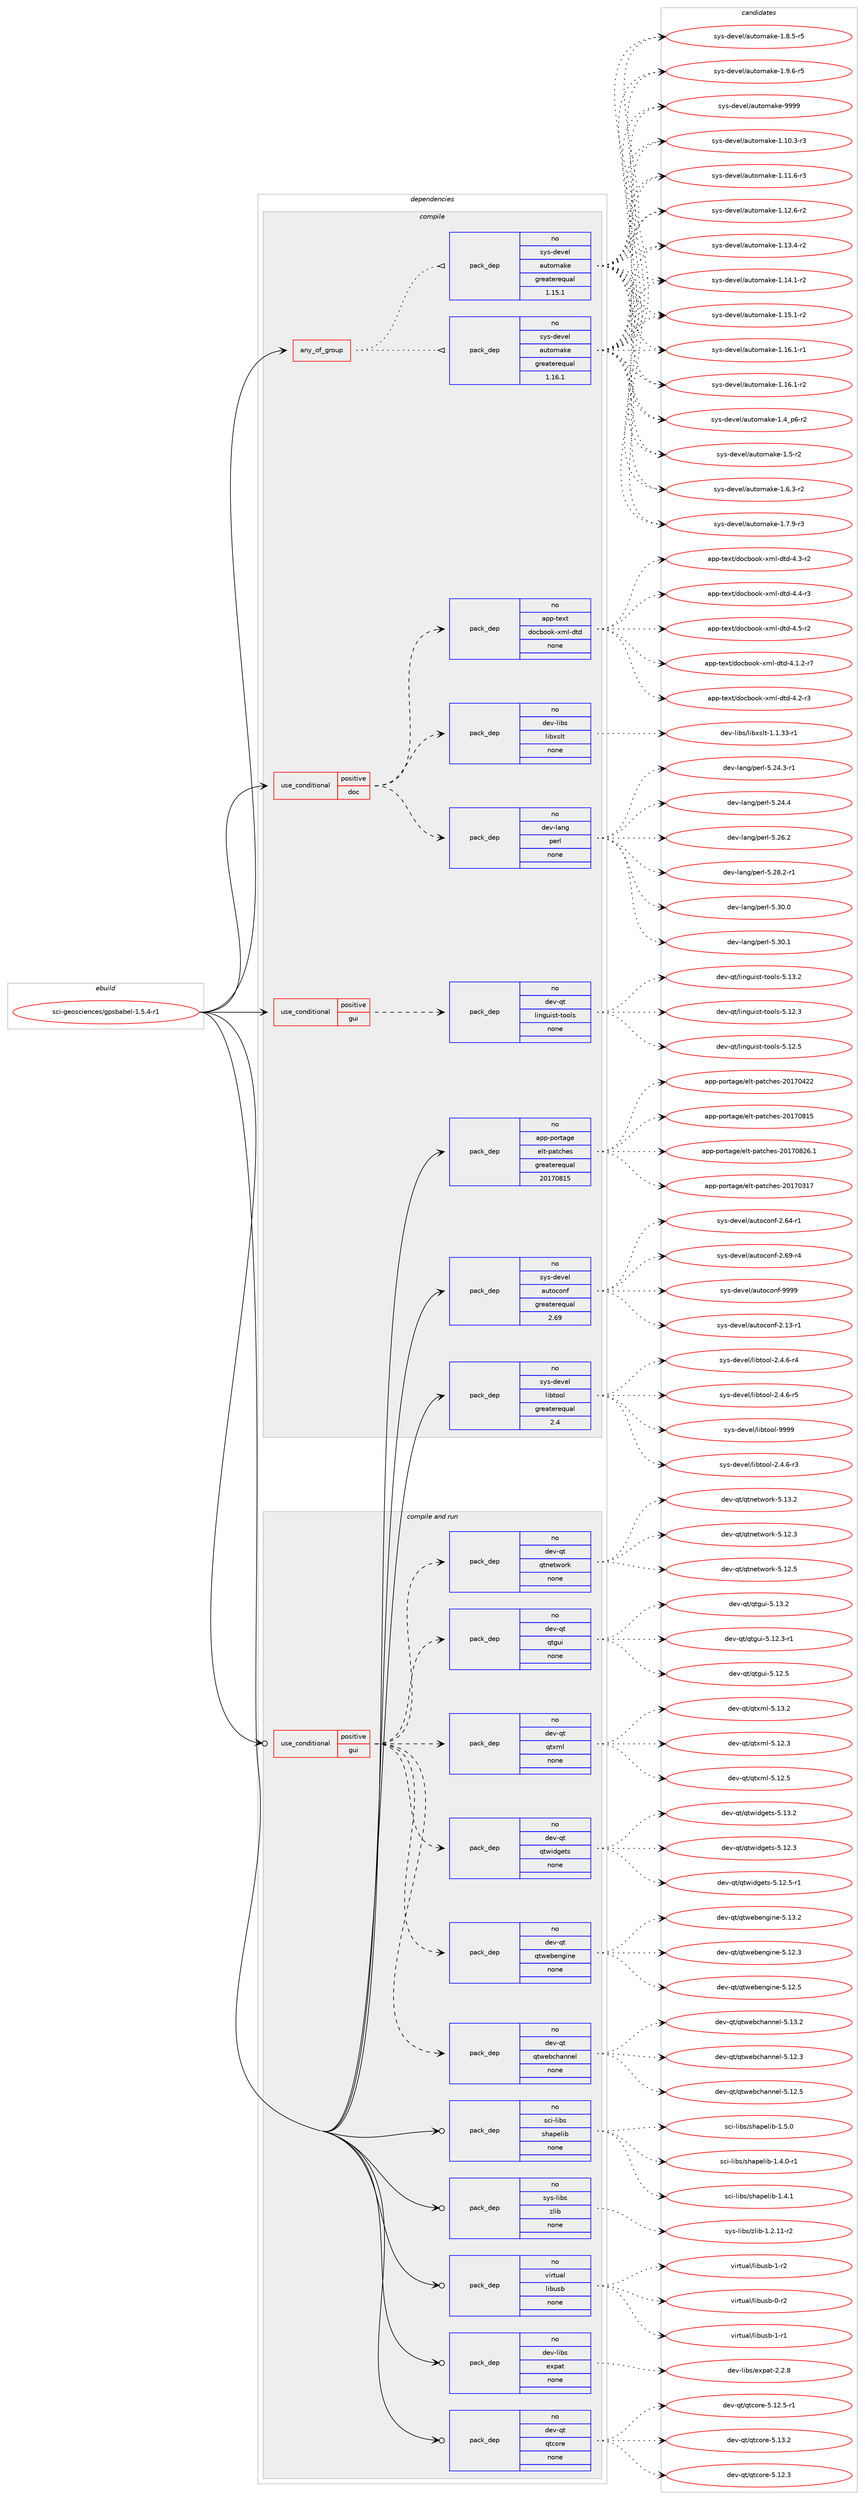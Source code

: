 digraph prolog {

# *************
# Graph options
# *************

newrank=true;
concentrate=true;
compound=true;
graph [rankdir=LR,fontname=Helvetica,fontsize=10,ranksep=1.5];#, ranksep=2.5, nodesep=0.2];
edge  [arrowhead=vee];
node  [fontname=Helvetica,fontsize=10];

# **********
# The ebuild
# **********

subgraph cluster_leftcol {
color=gray;
rank=same;
label=<<i>ebuild</i>>;
id [label="sci-geosciences/gpsbabel-1.5.4-r1", color=red, width=4, href="../sci-geosciences/gpsbabel-1.5.4-r1.svg"];
}

# ****************
# The dependencies
# ****************

subgraph cluster_midcol {
color=gray;
label=<<i>dependencies</i>>;
subgraph cluster_compile {
fillcolor="#eeeeee";
style=filled;
label=<<i>compile</i>>;
subgraph any14573 {
dependency853880 [label=<<TABLE BORDER="0" CELLBORDER="1" CELLSPACING="0" CELLPADDING="4"><TR><TD CELLPADDING="10">any_of_group</TD></TR></TABLE>>, shape=none, color=red];subgraph pack631504 {
dependency853881 [label=<<TABLE BORDER="0" CELLBORDER="1" CELLSPACING="0" CELLPADDING="4" WIDTH="220"><TR><TD ROWSPAN="6" CELLPADDING="30">pack_dep</TD></TR><TR><TD WIDTH="110">no</TD></TR><TR><TD>sys-devel</TD></TR><TR><TD>automake</TD></TR><TR><TD>greaterequal</TD></TR><TR><TD>1.16.1</TD></TR></TABLE>>, shape=none, color=blue];
}
dependency853880:e -> dependency853881:w [weight=20,style="dotted",arrowhead="oinv"];
subgraph pack631505 {
dependency853882 [label=<<TABLE BORDER="0" CELLBORDER="1" CELLSPACING="0" CELLPADDING="4" WIDTH="220"><TR><TD ROWSPAN="6" CELLPADDING="30">pack_dep</TD></TR><TR><TD WIDTH="110">no</TD></TR><TR><TD>sys-devel</TD></TR><TR><TD>automake</TD></TR><TR><TD>greaterequal</TD></TR><TR><TD>1.15.1</TD></TR></TABLE>>, shape=none, color=blue];
}
dependency853880:e -> dependency853882:w [weight=20,style="dotted",arrowhead="oinv"];
}
id:e -> dependency853880:w [weight=20,style="solid",arrowhead="vee"];
subgraph cond207294 {
dependency853883 [label=<<TABLE BORDER="0" CELLBORDER="1" CELLSPACING="0" CELLPADDING="4"><TR><TD ROWSPAN="3" CELLPADDING="10">use_conditional</TD></TR><TR><TD>positive</TD></TR><TR><TD>doc</TD></TR></TABLE>>, shape=none, color=red];
subgraph pack631506 {
dependency853884 [label=<<TABLE BORDER="0" CELLBORDER="1" CELLSPACING="0" CELLPADDING="4" WIDTH="220"><TR><TD ROWSPAN="6" CELLPADDING="30">pack_dep</TD></TR><TR><TD WIDTH="110">no</TD></TR><TR><TD>app-text</TD></TR><TR><TD>docbook-xml-dtd</TD></TR><TR><TD>none</TD></TR><TR><TD></TD></TR></TABLE>>, shape=none, color=blue];
}
dependency853883:e -> dependency853884:w [weight=20,style="dashed",arrowhead="vee"];
subgraph pack631507 {
dependency853885 [label=<<TABLE BORDER="0" CELLBORDER="1" CELLSPACING="0" CELLPADDING="4" WIDTH="220"><TR><TD ROWSPAN="6" CELLPADDING="30">pack_dep</TD></TR><TR><TD WIDTH="110">no</TD></TR><TR><TD>dev-lang</TD></TR><TR><TD>perl</TD></TR><TR><TD>none</TD></TR><TR><TD></TD></TR></TABLE>>, shape=none, color=blue];
}
dependency853883:e -> dependency853885:w [weight=20,style="dashed",arrowhead="vee"];
subgraph pack631508 {
dependency853886 [label=<<TABLE BORDER="0" CELLBORDER="1" CELLSPACING="0" CELLPADDING="4" WIDTH="220"><TR><TD ROWSPAN="6" CELLPADDING="30">pack_dep</TD></TR><TR><TD WIDTH="110">no</TD></TR><TR><TD>dev-libs</TD></TR><TR><TD>libxslt</TD></TR><TR><TD>none</TD></TR><TR><TD></TD></TR></TABLE>>, shape=none, color=blue];
}
dependency853883:e -> dependency853886:w [weight=20,style="dashed",arrowhead="vee"];
}
id:e -> dependency853883:w [weight=20,style="solid",arrowhead="vee"];
subgraph cond207295 {
dependency853887 [label=<<TABLE BORDER="0" CELLBORDER="1" CELLSPACING="0" CELLPADDING="4"><TR><TD ROWSPAN="3" CELLPADDING="10">use_conditional</TD></TR><TR><TD>positive</TD></TR><TR><TD>gui</TD></TR></TABLE>>, shape=none, color=red];
subgraph pack631509 {
dependency853888 [label=<<TABLE BORDER="0" CELLBORDER="1" CELLSPACING="0" CELLPADDING="4" WIDTH="220"><TR><TD ROWSPAN="6" CELLPADDING="30">pack_dep</TD></TR><TR><TD WIDTH="110">no</TD></TR><TR><TD>dev-qt</TD></TR><TR><TD>linguist-tools</TD></TR><TR><TD>none</TD></TR><TR><TD></TD></TR></TABLE>>, shape=none, color=blue];
}
dependency853887:e -> dependency853888:w [weight=20,style="dashed",arrowhead="vee"];
}
id:e -> dependency853887:w [weight=20,style="solid",arrowhead="vee"];
subgraph pack631510 {
dependency853889 [label=<<TABLE BORDER="0" CELLBORDER="1" CELLSPACING="0" CELLPADDING="4" WIDTH="220"><TR><TD ROWSPAN="6" CELLPADDING="30">pack_dep</TD></TR><TR><TD WIDTH="110">no</TD></TR><TR><TD>app-portage</TD></TR><TR><TD>elt-patches</TD></TR><TR><TD>greaterequal</TD></TR><TR><TD>20170815</TD></TR></TABLE>>, shape=none, color=blue];
}
id:e -> dependency853889:w [weight=20,style="solid",arrowhead="vee"];
subgraph pack631511 {
dependency853890 [label=<<TABLE BORDER="0" CELLBORDER="1" CELLSPACING="0" CELLPADDING="4" WIDTH="220"><TR><TD ROWSPAN="6" CELLPADDING="30">pack_dep</TD></TR><TR><TD WIDTH="110">no</TD></TR><TR><TD>sys-devel</TD></TR><TR><TD>autoconf</TD></TR><TR><TD>greaterequal</TD></TR><TR><TD>2.69</TD></TR></TABLE>>, shape=none, color=blue];
}
id:e -> dependency853890:w [weight=20,style="solid",arrowhead="vee"];
subgraph pack631512 {
dependency853891 [label=<<TABLE BORDER="0" CELLBORDER="1" CELLSPACING="0" CELLPADDING="4" WIDTH="220"><TR><TD ROWSPAN="6" CELLPADDING="30">pack_dep</TD></TR><TR><TD WIDTH="110">no</TD></TR><TR><TD>sys-devel</TD></TR><TR><TD>libtool</TD></TR><TR><TD>greaterequal</TD></TR><TR><TD>2.4</TD></TR></TABLE>>, shape=none, color=blue];
}
id:e -> dependency853891:w [weight=20,style="solid",arrowhead="vee"];
}
subgraph cluster_compileandrun {
fillcolor="#eeeeee";
style=filled;
label=<<i>compile and run</i>>;
subgraph cond207296 {
dependency853892 [label=<<TABLE BORDER="0" CELLBORDER="1" CELLSPACING="0" CELLPADDING="4"><TR><TD ROWSPAN="3" CELLPADDING="10">use_conditional</TD></TR><TR><TD>positive</TD></TR><TR><TD>gui</TD></TR></TABLE>>, shape=none, color=red];
subgraph pack631513 {
dependency853893 [label=<<TABLE BORDER="0" CELLBORDER="1" CELLSPACING="0" CELLPADDING="4" WIDTH="220"><TR><TD ROWSPAN="6" CELLPADDING="30">pack_dep</TD></TR><TR><TD WIDTH="110">no</TD></TR><TR><TD>dev-qt</TD></TR><TR><TD>qtgui</TD></TR><TR><TD>none</TD></TR><TR><TD></TD></TR></TABLE>>, shape=none, color=blue];
}
dependency853892:e -> dependency853893:w [weight=20,style="dashed",arrowhead="vee"];
subgraph pack631514 {
dependency853894 [label=<<TABLE BORDER="0" CELLBORDER="1" CELLSPACING="0" CELLPADDING="4" WIDTH="220"><TR><TD ROWSPAN="6" CELLPADDING="30">pack_dep</TD></TR><TR><TD WIDTH="110">no</TD></TR><TR><TD>dev-qt</TD></TR><TR><TD>qtnetwork</TD></TR><TR><TD>none</TD></TR><TR><TD></TD></TR></TABLE>>, shape=none, color=blue];
}
dependency853892:e -> dependency853894:w [weight=20,style="dashed",arrowhead="vee"];
subgraph pack631515 {
dependency853895 [label=<<TABLE BORDER="0" CELLBORDER="1" CELLSPACING="0" CELLPADDING="4" WIDTH="220"><TR><TD ROWSPAN="6" CELLPADDING="30">pack_dep</TD></TR><TR><TD WIDTH="110">no</TD></TR><TR><TD>dev-qt</TD></TR><TR><TD>qtwebchannel</TD></TR><TR><TD>none</TD></TR><TR><TD></TD></TR></TABLE>>, shape=none, color=blue];
}
dependency853892:e -> dependency853895:w [weight=20,style="dashed",arrowhead="vee"];
subgraph pack631516 {
dependency853896 [label=<<TABLE BORDER="0" CELLBORDER="1" CELLSPACING="0" CELLPADDING="4" WIDTH="220"><TR><TD ROWSPAN="6" CELLPADDING="30">pack_dep</TD></TR><TR><TD WIDTH="110">no</TD></TR><TR><TD>dev-qt</TD></TR><TR><TD>qtwebengine</TD></TR><TR><TD>none</TD></TR><TR><TD></TD></TR></TABLE>>, shape=none, color=blue];
}
dependency853892:e -> dependency853896:w [weight=20,style="dashed",arrowhead="vee"];
subgraph pack631517 {
dependency853897 [label=<<TABLE BORDER="0" CELLBORDER="1" CELLSPACING="0" CELLPADDING="4" WIDTH="220"><TR><TD ROWSPAN="6" CELLPADDING="30">pack_dep</TD></TR><TR><TD WIDTH="110">no</TD></TR><TR><TD>dev-qt</TD></TR><TR><TD>qtwidgets</TD></TR><TR><TD>none</TD></TR><TR><TD></TD></TR></TABLE>>, shape=none, color=blue];
}
dependency853892:e -> dependency853897:w [weight=20,style="dashed",arrowhead="vee"];
subgraph pack631518 {
dependency853898 [label=<<TABLE BORDER="0" CELLBORDER="1" CELLSPACING="0" CELLPADDING="4" WIDTH="220"><TR><TD ROWSPAN="6" CELLPADDING="30">pack_dep</TD></TR><TR><TD WIDTH="110">no</TD></TR><TR><TD>dev-qt</TD></TR><TR><TD>qtxml</TD></TR><TR><TD>none</TD></TR><TR><TD></TD></TR></TABLE>>, shape=none, color=blue];
}
dependency853892:e -> dependency853898:w [weight=20,style="dashed",arrowhead="vee"];
}
id:e -> dependency853892:w [weight=20,style="solid",arrowhead="odotvee"];
subgraph pack631519 {
dependency853899 [label=<<TABLE BORDER="0" CELLBORDER="1" CELLSPACING="0" CELLPADDING="4" WIDTH="220"><TR><TD ROWSPAN="6" CELLPADDING="30">pack_dep</TD></TR><TR><TD WIDTH="110">no</TD></TR><TR><TD>dev-libs</TD></TR><TR><TD>expat</TD></TR><TR><TD>none</TD></TR><TR><TD></TD></TR></TABLE>>, shape=none, color=blue];
}
id:e -> dependency853899:w [weight=20,style="solid",arrowhead="odotvee"];
subgraph pack631520 {
dependency853900 [label=<<TABLE BORDER="0" CELLBORDER="1" CELLSPACING="0" CELLPADDING="4" WIDTH="220"><TR><TD ROWSPAN="6" CELLPADDING="30">pack_dep</TD></TR><TR><TD WIDTH="110">no</TD></TR><TR><TD>dev-qt</TD></TR><TR><TD>qtcore</TD></TR><TR><TD>none</TD></TR><TR><TD></TD></TR></TABLE>>, shape=none, color=blue];
}
id:e -> dependency853900:w [weight=20,style="solid",arrowhead="odotvee"];
subgraph pack631521 {
dependency853901 [label=<<TABLE BORDER="0" CELLBORDER="1" CELLSPACING="0" CELLPADDING="4" WIDTH="220"><TR><TD ROWSPAN="6" CELLPADDING="30">pack_dep</TD></TR><TR><TD WIDTH="110">no</TD></TR><TR><TD>sci-libs</TD></TR><TR><TD>shapelib</TD></TR><TR><TD>none</TD></TR><TR><TD></TD></TR></TABLE>>, shape=none, color=blue];
}
id:e -> dependency853901:w [weight=20,style="solid",arrowhead="odotvee"];
subgraph pack631522 {
dependency853902 [label=<<TABLE BORDER="0" CELLBORDER="1" CELLSPACING="0" CELLPADDING="4" WIDTH="220"><TR><TD ROWSPAN="6" CELLPADDING="30">pack_dep</TD></TR><TR><TD WIDTH="110">no</TD></TR><TR><TD>sys-libs</TD></TR><TR><TD>zlib</TD></TR><TR><TD>none</TD></TR><TR><TD></TD></TR></TABLE>>, shape=none, color=blue];
}
id:e -> dependency853902:w [weight=20,style="solid",arrowhead="odotvee"];
subgraph pack631523 {
dependency853903 [label=<<TABLE BORDER="0" CELLBORDER="1" CELLSPACING="0" CELLPADDING="4" WIDTH="220"><TR><TD ROWSPAN="6" CELLPADDING="30">pack_dep</TD></TR><TR><TD WIDTH="110">no</TD></TR><TR><TD>virtual</TD></TR><TR><TD>libusb</TD></TR><TR><TD>none</TD></TR><TR><TD></TD></TR></TABLE>>, shape=none, color=blue];
}
id:e -> dependency853903:w [weight=20,style="solid",arrowhead="odotvee"];
}
subgraph cluster_run {
fillcolor="#eeeeee";
style=filled;
label=<<i>run</i>>;
}
}

# **************
# The candidates
# **************

subgraph cluster_choices {
rank=same;
color=gray;
label=<<i>candidates</i>>;

subgraph choice631504 {
color=black;
nodesep=1;
choice11512111545100101118101108479711711611110997107101454946494846514511451 [label="sys-devel/automake-1.10.3-r3", color=red, width=4,href="../sys-devel/automake-1.10.3-r3.svg"];
choice11512111545100101118101108479711711611110997107101454946494946544511451 [label="sys-devel/automake-1.11.6-r3", color=red, width=4,href="../sys-devel/automake-1.11.6-r3.svg"];
choice11512111545100101118101108479711711611110997107101454946495046544511450 [label="sys-devel/automake-1.12.6-r2", color=red, width=4,href="../sys-devel/automake-1.12.6-r2.svg"];
choice11512111545100101118101108479711711611110997107101454946495146524511450 [label="sys-devel/automake-1.13.4-r2", color=red, width=4,href="../sys-devel/automake-1.13.4-r2.svg"];
choice11512111545100101118101108479711711611110997107101454946495246494511450 [label="sys-devel/automake-1.14.1-r2", color=red, width=4,href="../sys-devel/automake-1.14.1-r2.svg"];
choice11512111545100101118101108479711711611110997107101454946495346494511450 [label="sys-devel/automake-1.15.1-r2", color=red, width=4,href="../sys-devel/automake-1.15.1-r2.svg"];
choice11512111545100101118101108479711711611110997107101454946495446494511449 [label="sys-devel/automake-1.16.1-r1", color=red, width=4,href="../sys-devel/automake-1.16.1-r1.svg"];
choice11512111545100101118101108479711711611110997107101454946495446494511450 [label="sys-devel/automake-1.16.1-r2", color=red, width=4,href="../sys-devel/automake-1.16.1-r2.svg"];
choice115121115451001011181011084797117116111109971071014549465295112544511450 [label="sys-devel/automake-1.4_p6-r2", color=red, width=4,href="../sys-devel/automake-1.4_p6-r2.svg"];
choice11512111545100101118101108479711711611110997107101454946534511450 [label="sys-devel/automake-1.5-r2", color=red, width=4,href="../sys-devel/automake-1.5-r2.svg"];
choice115121115451001011181011084797117116111109971071014549465446514511450 [label="sys-devel/automake-1.6.3-r2", color=red, width=4,href="../sys-devel/automake-1.6.3-r2.svg"];
choice115121115451001011181011084797117116111109971071014549465546574511451 [label="sys-devel/automake-1.7.9-r3", color=red, width=4,href="../sys-devel/automake-1.7.9-r3.svg"];
choice115121115451001011181011084797117116111109971071014549465646534511453 [label="sys-devel/automake-1.8.5-r5", color=red, width=4,href="../sys-devel/automake-1.8.5-r5.svg"];
choice115121115451001011181011084797117116111109971071014549465746544511453 [label="sys-devel/automake-1.9.6-r5", color=red, width=4,href="../sys-devel/automake-1.9.6-r5.svg"];
choice115121115451001011181011084797117116111109971071014557575757 [label="sys-devel/automake-9999", color=red, width=4,href="../sys-devel/automake-9999.svg"];
dependency853881:e -> choice11512111545100101118101108479711711611110997107101454946494846514511451:w [style=dotted,weight="100"];
dependency853881:e -> choice11512111545100101118101108479711711611110997107101454946494946544511451:w [style=dotted,weight="100"];
dependency853881:e -> choice11512111545100101118101108479711711611110997107101454946495046544511450:w [style=dotted,weight="100"];
dependency853881:e -> choice11512111545100101118101108479711711611110997107101454946495146524511450:w [style=dotted,weight="100"];
dependency853881:e -> choice11512111545100101118101108479711711611110997107101454946495246494511450:w [style=dotted,weight="100"];
dependency853881:e -> choice11512111545100101118101108479711711611110997107101454946495346494511450:w [style=dotted,weight="100"];
dependency853881:e -> choice11512111545100101118101108479711711611110997107101454946495446494511449:w [style=dotted,weight="100"];
dependency853881:e -> choice11512111545100101118101108479711711611110997107101454946495446494511450:w [style=dotted,weight="100"];
dependency853881:e -> choice115121115451001011181011084797117116111109971071014549465295112544511450:w [style=dotted,weight="100"];
dependency853881:e -> choice11512111545100101118101108479711711611110997107101454946534511450:w [style=dotted,weight="100"];
dependency853881:e -> choice115121115451001011181011084797117116111109971071014549465446514511450:w [style=dotted,weight="100"];
dependency853881:e -> choice115121115451001011181011084797117116111109971071014549465546574511451:w [style=dotted,weight="100"];
dependency853881:e -> choice115121115451001011181011084797117116111109971071014549465646534511453:w [style=dotted,weight="100"];
dependency853881:e -> choice115121115451001011181011084797117116111109971071014549465746544511453:w [style=dotted,weight="100"];
dependency853881:e -> choice115121115451001011181011084797117116111109971071014557575757:w [style=dotted,weight="100"];
}
subgraph choice631505 {
color=black;
nodesep=1;
choice11512111545100101118101108479711711611110997107101454946494846514511451 [label="sys-devel/automake-1.10.3-r3", color=red, width=4,href="../sys-devel/automake-1.10.3-r3.svg"];
choice11512111545100101118101108479711711611110997107101454946494946544511451 [label="sys-devel/automake-1.11.6-r3", color=red, width=4,href="../sys-devel/automake-1.11.6-r3.svg"];
choice11512111545100101118101108479711711611110997107101454946495046544511450 [label="sys-devel/automake-1.12.6-r2", color=red, width=4,href="../sys-devel/automake-1.12.6-r2.svg"];
choice11512111545100101118101108479711711611110997107101454946495146524511450 [label="sys-devel/automake-1.13.4-r2", color=red, width=4,href="../sys-devel/automake-1.13.4-r2.svg"];
choice11512111545100101118101108479711711611110997107101454946495246494511450 [label="sys-devel/automake-1.14.1-r2", color=red, width=4,href="../sys-devel/automake-1.14.1-r2.svg"];
choice11512111545100101118101108479711711611110997107101454946495346494511450 [label="sys-devel/automake-1.15.1-r2", color=red, width=4,href="../sys-devel/automake-1.15.1-r2.svg"];
choice11512111545100101118101108479711711611110997107101454946495446494511449 [label="sys-devel/automake-1.16.1-r1", color=red, width=4,href="../sys-devel/automake-1.16.1-r1.svg"];
choice11512111545100101118101108479711711611110997107101454946495446494511450 [label="sys-devel/automake-1.16.1-r2", color=red, width=4,href="../sys-devel/automake-1.16.1-r2.svg"];
choice115121115451001011181011084797117116111109971071014549465295112544511450 [label="sys-devel/automake-1.4_p6-r2", color=red, width=4,href="../sys-devel/automake-1.4_p6-r2.svg"];
choice11512111545100101118101108479711711611110997107101454946534511450 [label="sys-devel/automake-1.5-r2", color=red, width=4,href="../sys-devel/automake-1.5-r2.svg"];
choice115121115451001011181011084797117116111109971071014549465446514511450 [label="sys-devel/automake-1.6.3-r2", color=red, width=4,href="../sys-devel/automake-1.6.3-r2.svg"];
choice115121115451001011181011084797117116111109971071014549465546574511451 [label="sys-devel/automake-1.7.9-r3", color=red, width=4,href="../sys-devel/automake-1.7.9-r3.svg"];
choice115121115451001011181011084797117116111109971071014549465646534511453 [label="sys-devel/automake-1.8.5-r5", color=red, width=4,href="../sys-devel/automake-1.8.5-r5.svg"];
choice115121115451001011181011084797117116111109971071014549465746544511453 [label="sys-devel/automake-1.9.6-r5", color=red, width=4,href="../sys-devel/automake-1.9.6-r5.svg"];
choice115121115451001011181011084797117116111109971071014557575757 [label="sys-devel/automake-9999", color=red, width=4,href="../sys-devel/automake-9999.svg"];
dependency853882:e -> choice11512111545100101118101108479711711611110997107101454946494846514511451:w [style=dotted,weight="100"];
dependency853882:e -> choice11512111545100101118101108479711711611110997107101454946494946544511451:w [style=dotted,weight="100"];
dependency853882:e -> choice11512111545100101118101108479711711611110997107101454946495046544511450:w [style=dotted,weight="100"];
dependency853882:e -> choice11512111545100101118101108479711711611110997107101454946495146524511450:w [style=dotted,weight="100"];
dependency853882:e -> choice11512111545100101118101108479711711611110997107101454946495246494511450:w [style=dotted,weight="100"];
dependency853882:e -> choice11512111545100101118101108479711711611110997107101454946495346494511450:w [style=dotted,weight="100"];
dependency853882:e -> choice11512111545100101118101108479711711611110997107101454946495446494511449:w [style=dotted,weight="100"];
dependency853882:e -> choice11512111545100101118101108479711711611110997107101454946495446494511450:w [style=dotted,weight="100"];
dependency853882:e -> choice115121115451001011181011084797117116111109971071014549465295112544511450:w [style=dotted,weight="100"];
dependency853882:e -> choice11512111545100101118101108479711711611110997107101454946534511450:w [style=dotted,weight="100"];
dependency853882:e -> choice115121115451001011181011084797117116111109971071014549465446514511450:w [style=dotted,weight="100"];
dependency853882:e -> choice115121115451001011181011084797117116111109971071014549465546574511451:w [style=dotted,weight="100"];
dependency853882:e -> choice115121115451001011181011084797117116111109971071014549465646534511453:w [style=dotted,weight="100"];
dependency853882:e -> choice115121115451001011181011084797117116111109971071014549465746544511453:w [style=dotted,weight="100"];
dependency853882:e -> choice115121115451001011181011084797117116111109971071014557575757:w [style=dotted,weight="100"];
}
subgraph choice631506 {
color=black;
nodesep=1;
choice971121124511610112011647100111999811111110745120109108451001161004552464946504511455 [label="app-text/docbook-xml-dtd-4.1.2-r7", color=red, width=4,href="../app-text/docbook-xml-dtd-4.1.2-r7.svg"];
choice97112112451161011201164710011199981111111074512010910845100116100455246504511451 [label="app-text/docbook-xml-dtd-4.2-r3", color=red, width=4,href="../app-text/docbook-xml-dtd-4.2-r3.svg"];
choice97112112451161011201164710011199981111111074512010910845100116100455246514511450 [label="app-text/docbook-xml-dtd-4.3-r2", color=red, width=4,href="../app-text/docbook-xml-dtd-4.3-r2.svg"];
choice97112112451161011201164710011199981111111074512010910845100116100455246524511451 [label="app-text/docbook-xml-dtd-4.4-r3", color=red, width=4,href="../app-text/docbook-xml-dtd-4.4-r3.svg"];
choice97112112451161011201164710011199981111111074512010910845100116100455246534511450 [label="app-text/docbook-xml-dtd-4.5-r2", color=red, width=4,href="../app-text/docbook-xml-dtd-4.5-r2.svg"];
dependency853884:e -> choice971121124511610112011647100111999811111110745120109108451001161004552464946504511455:w [style=dotted,weight="100"];
dependency853884:e -> choice97112112451161011201164710011199981111111074512010910845100116100455246504511451:w [style=dotted,weight="100"];
dependency853884:e -> choice97112112451161011201164710011199981111111074512010910845100116100455246514511450:w [style=dotted,weight="100"];
dependency853884:e -> choice97112112451161011201164710011199981111111074512010910845100116100455246524511451:w [style=dotted,weight="100"];
dependency853884:e -> choice97112112451161011201164710011199981111111074512010910845100116100455246534511450:w [style=dotted,weight="100"];
}
subgraph choice631507 {
color=black;
nodesep=1;
choice100101118451089711010347112101114108455346505246514511449 [label="dev-lang/perl-5.24.3-r1", color=red, width=4,href="../dev-lang/perl-5.24.3-r1.svg"];
choice10010111845108971101034711210111410845534650524652 [label="dev-lang/perl-5.24.4", color=red, width=4,href="../dev-lang/perl-5.24.4.svg"];
choice10010111845108971101034711210111410845534650544650 [label="dev-lang/perl-5.26.2", color=red, width=4,href="../dev-lang/perl-5.26.2.svg"];
choice100101118451089711010347112101114108455346505646504511449 [label="dev-lang/perl-5.28.2-r1", color=red, width=4,href="../dev-lang/perl-5.28.2-r1.svg"];
choice10010111845108971101034711210111410845534651484648 [label="dev-lang/perl-5.30.0", color=red, width=4,href="../dev-lang/perl-5.30.0.svg"];
choice10010111845108971101034711210111410845534651484649 [label="dev-lang/perl-5.30.1", color=red, width=4,href="../dev-lang/perl-5.30.1.svg"];
dependency853885:e -> choice100101118451089711010347112101114108455346505246514511449:w [style=dotted,weight="100"];
dependency853885:e -> choice10010111845108971101034711210111410845534650524652:w [style=dotted,weight="100"];
dependency853885:e -> choice10010111845108971101034711210111410845534650544650:w [style=dotted,weight="100"];
dependency853885:e -> choice100101118451089711010347112101114108455346505646504511449:w [style=dotted,weight="100"];
dependency853885:e -> choice10010111845108971101034711210111410845534651484648:w [style=dotted,weight="100"];
dependency853885:e -> choice10010111845108971101034711210111410845534651484649:w [style=dotted,weight="100"];
}
subgraph choice631508 {
color=black;
nodesep=1;
choice10010111845108105981154710810598120115108116454946494651514511449 [label="dev-libs/libxslt-1.1.33-r1", color=red, width=4,href="../dev-libs/libxslt-1.1.33-r1.svg"];
dependency853886:e -> choice10010111845108105981154710810598120115108116454946494651514511449:w [style=dotted,weight="100"];
}
subgraph choice631509 {
color=black;
nodesep=1;
choice10010111845113116471081051101031171051151164511611111110811545534649504651 [label="dev-qt/linguist-tools-5.12.3", color=red, width=4,href="../dev-qt/linguist-tools-5.12.3.svg"];
choice10010111845113116471081051101031171051151164511611111110811545534649504653 [label="dev-qt/linguist-tools-5.12.5", color=red, width=4,href="../dev-qt/linguist-tools-5.12.5.svg"];
choice10010111845113116471081051101031171051151164511611111110811545534649514650 [label="dev-qt/linguist-tools-5.13.2", color=red, width=4,href="../dev-qt/linguist-tools-5.13.2.svg"];
dependency853888:e -> choice10010111845113116471081051101031171051151164511611111110811545534649504651:w [style=dotted,weight="100"];
dependency853888:e -> choice10010111845113116471081051101031171051151164511611111110811545534649504653:w [style=dotted,weight="100"];
dependency853888:e -> choice10010111845113116471081051101031171051151164511611111110811545534649514650:w [style=dotted,weight="100"];
}
subgraph choice631510 {
color=black;
nodesep=1;
choice97112112451121111141169710310147101108116451129711699104101115455048495548514955 [label="app-portage/elt-patches-20170317", color=red, width=4,href="../app-portage/elt-patches-20170317.svg"];
choice97112112451121111141169710310147101108116451129711699104101115455048495548525050 [label="app-portage/elt-patches-20170422", color=red, width=4,href="../app-portage/elt-patches-20170422.svg"];
choice97112112451121111141169710310147101108116451129711699104101115455048495548564953 [label="app-portage/elt-patches-20170815", color=red, width=4,href="../app-portage/elt-patches-20170815.svg"];
choice971121124511211111411697103101471011081164511297116991041011154550484955485650544649 [label="app-portage/elt-patches-20170826.1", color=red, width=4,href="../app-portage/elt-patches-20170826.1.svg"];
dependency853889:e -> choice97112112451121111141169710310147101108116451129711699104101115455048495548514955:w [style=dotted,weight="100"];
dependency853889:e -> choice97112112451121111141169710310147101108116451129711699104101115455048495548525050:w [style=dotted,weight="100"];
dependency853889:e -> choice97112112451121111141169710310147101108116451129711699104101115455048495548564953:w [style=dotted,weight="100"];
dependency853889:e -> choice971121124511211111411697103101471011081164511297116991041011154550484955485650544649:w [style=dotted,weight="100"];
}
subgraph choice631511 {
color=black;
nodesep=1;
choice1151211154510010111810110847971171161119911111010245504649514511449 [label="sys-devel/autoconf-2.13-r1", color=red, width=4,href="../sys-devel/autoconf-2.13-r1.svg"];
choice1151211154510010111810110847971171161119911111010245504654524511449 [label="sys-devel/autoconf-2.64-r1", color=red, width=4,href="../sys-devel/autoconf-2.64-r1.svg"];
choice1151211154510010111810110847971171161119911111010245504654574511452 [label="sys-devel/autoconf-2.69-r4", color=red, width=4,href="../sys-devel/autoconf-2.69-r4.svg"];
choice115121115451001011181011084797117116111991111101024557575757 [label="sys-devel/autoconf-9999", color=red, width=4,href="../sys-devel/autoconf-9999.svg"];
dependency853890:e -> choice1151211154510010111810110847971171161119911111010245504649514511449:w [style=dotted,weight="100"];
dependency853890:e -> choice1151211154510010111810110847971171161119911111010245504654524511449:w [style=dotted,weight="100"];
dependency853890:e -> choice1151211154510010111810110847971171161119911111010245504654574511452:w [style=dotted,weight="100"];
dependency853890:e -> choice115121115451001011181011084797117116111991111101024557575757:w [style=dotted,weight="100"];
}
subgraph choice631512 {
color=black;
nodesep=1;
choice1151211154510010111810110847108105981161111111084550465246544511451 [label="sys-devel/libtool-2.4.6-r3", color=red, width=4,href="../sys-devel/libtool-2.4.6-r3.svg"];
choice1151211154510010111810110847108105981161111111084550465246544511452 [label="sys-devel/libtool-2.4.6-r4", color=red, width=4,href="../sys-devel/libtool-2.4.6-r4.svg"];
choice1151211154510010111810110847108105981161111111084550465246544511453 [label="sys-devel/libtool-2.4.6-r5", color=red, width=4,href="../sys-devel/libtool-2.4.6-r5.svg"];
choice1151211154510010111810110847108105981161111111084557575757 [label="sys-devel/libtool-9999", color=red, width=4,href="../sys-devel/libtool-9999.svg"];
dependency853891:e -> choice1151211154510010111810110847108105981161111111084550465246544511451:w [style=dotted,weight="100"];
dependency853891:e -> choice1151211154510010111810110847108105981161111111084550465246544511452:w [style=dotted,weight="100"];
dependency853891:e -> choice1151211154510010111810110847108105981161111111084550465246544511453:w [style=dotted,weight="100"];
dependency853891:e -> choice1151211154510010111810110847108105981161111111084557575757:w [style=dotted,weight="100"];
}
subgraph choice631513 {
color=black;
nodesep=1;
choice1001011184511311647113116103117105455346495046514511449 [label="dev-qt/qtgui-5.12.3-r1", color=red, width=4,href="../dev-qt/qtgui-5.12.3-r1.svg"];
choice100101118451131164711311610311710545534649504653 [label="dev-qt/qtgui-5.12.5", color=red, width=4,href="../dev-qt/qtgui-5.12.5.svg"];
choice100101118451131164711311610311710545534649514650 [label="dev-qt/qtgui-5.13.2", color=red, width=4,href="../dev-qt/qtgui-5.13.2.svg"];
dependency853893:e -> choice1001011184511311647113116103117105455346495046514511449:w [style=dotted,weight="100"];
dependency853893:e -> choice100101118451131164711311610311710545534649504653:w [style=dotted,weight="100"];
dependency853893:e -> choice100101118451131164711311610311710545534649514650:w [style=dotted,weight="100"];
}
subgraph choice631514 {
color=black;
nodesep=1;
choice100101118451131164711311611010111611911111410745534649504651 [label="dev-qt/qtnetwork-5.12.3", color=red, width=4,href="../dev-qt/qtnetwork-5.12.3.svg"];
choice100101118451131164711311611010111611911111410745534649504653 [label="dev-qt/qtnetwork-5.12.5", color=red, width=4,href="../dev-qt/qtnetwork-5.12.5.svg"];
choice100101118451131164711311611010111611911111410745534649514650 [label="dev-qt/qtnetwork-5.13.2", color=red, width=4,href="../dev-qt/qtnetwork-5.13.2.svg"];
dependency853894:e -> choice100101118451131164711311611010111611911111410745534649504651:w [style=dotted,weight="100"];
dependency853894:e -> choice100101118451131164711311611010111611911111410745534649504653:w [style=dotted,weight="100"];
dependency853894:e -> choice100101118451131164711311611010111611911111410745534649514650:w [style=dotted,weight="100"];
}
subgraph choice631515 {
color=black;
nodesep=1;
choice100101118451131164711311611910198991049711011010110845534649504651 [label="dev-qt/qtwebchannel-5.12.3", color=red, width=4,href="../dev-qt/qtwebchannel-5.12.3.svg"];
choice100101118451131164711311611910198991049711011010110845534649504653 [label="dev-qt/qtwebchannel-5.12.5", color=red, width=4,href="../dev-qt/qtwebchannel-5.12.5.svg"];
choice100101118451131164711311611910198991049711011010110845534649514650 [label="dev-qt/qtwebchannel-5.13.2", color=red, width=4,href="../dev-qt/qtwebchannel-5.13.2.svg"];
dependency853895:e -> choice100101118451131164711311611910198991049711011010110845534649504651:w [style=dotted,weight="100"];
dependency853895:e -> choice100101118451131164711311611910198991049711011010110845534649504653:w [style=dotted,weight="100"];
dependency853895:e -> choice100101118451131164711311611910198991049711011010110845534649514650:w [style=dotted,weight="100"];
}
subgraph choice631516 {
color=black;
nodesep=1;
choice10010111845113116471131161191019810111010310511010145534649504651 [label="dev-qt/qtwebengine-5.12.3", color=red, width=4,href="../dev-qt/qtwebengine-5.12.3.svg"];
choice10010111845113116471131161191019810111010310511010145534649504653 [label="dev-qt/qtwebengine-5.12.5", color=red, width=4,href="../dev-qt/qtwebengine-5.12.5.svg"];
choice10010111845113116471131161191019810111010310511010145534649514650 [label="dev-qt/qtwebengine-5.13.2", color=red, width=4,href="../dev-qt/qtwebengine-5.13.2.svg"];
dependency853896:e -> choice10010111845113116471131161191019810111010310511010145534649504651:w [style=dotted,weight="100"];
dependency853896:e -> choice10010111845113116471131161191019810111010310511010145534649504653:w [style=dotted,weight="100"];
dependency853896:e -> choice10010111845113116471131161191019810111010310511010145534649514650:w [style=dotted,weight="100"];
}
subgraph choice631517 {
color=black;
nodesep=1;
choice100101118451131164711311611910510010310111611545534649504651 [label="dev-qt/qtwidgets-5.12.3", color=red, width=4,href="../dev-qt/qtwidgets-5.12.3.svg"];
choice1001011184511311647113116119105100103101116115455346495046534511449 [label="dev-qt/qtwidgets-5.12.5-r1", color=red, width=4,href="../dev-qt/qtwidgets-5.12.5-r1.svg"];
choice100101118451131164711311611910510010310111611545534649514650 [label="dev-qt/qtwidgets-5.13.2", color=red, width=4,href="../dev-qt/qtwidgets-5.13.2.svg"];
dependency853897:e -> choice100101118451131164711311611910510010310111611545534649504651:w [style=dotted,weight="100"];
dependency853897:e -> choice1001011184511311647113116119105100103101116115455346495046534511449:w [style=dotted,weight="100"];
dependency853897:e -> choice100101118451131164711311611910510010310111611545534649514650:w [style=dotted,weight="100"];
}
subgraph choice631518 {
color=black;
nodesep=1;
choice100101118451131164711311612010910845534649504651 [label="dev-qt/qtxml-5.12.3", color=red, width=4,href="../dev-qt/qtxml-5.12.3.svg"];
choice100101118451131164711311612010910845534649504653 [label="dev-qt/qtxml-5.12.5", color=red, width=4,href="../dev-qt/qtxml-5.12.5.svg"];
choice100101118451131164711311612010910845534649514650 [label="dev-qt/qtxml-5.13.2", color=red, width=4,href="../dev-qt/qtxml-5.13.2.svg"];
dependency853898:e -> choice100101118451131164711311612010910845534649504651:w [style=dotted,weight="100"];
dependency853898:e -> choice100101118451131164711311612010910845534649504653:w [style=dotted,weight="100"];
dependency853898:e -> choice100101118451131164711311612010910845534649514650:w [style=dotted,weight="100"];
}
subgraph choice631519 {
color=black;
nodesep=1;
choice10010111845108105981154710112011297116455046504656 [label="dev-libs/expat-2.2.8", color=red, width=4,href="../dev-libs/expat-2.2.8.svg"];
dependency853899:e -> choice10010111845108105981154710112011297116455046504656:w [style=dotted,weight="100"];
}
subgraph choice631520 {
color=black;
nodesep=1;
choice10010111845113116471131169911111410145534649504651 [label="dev-qt/qtcore-5.12.3", color=red, width=4,href="../dev-qt/qtcore-5.12.3.svg"];
choice100101118451131164711311699111114101455346495046534511449 [label="dev-qt/qtcore-5.12.5-r1", color=red, width=4,href="../dev-qt/qtcore-5.12.5-r1.svg"];
choice10010111845113116471131169911111410145534649514650 [label="dev-qt/qtcore-5.13.2", color=red, width=4,href="../dev-qt/qtcore-5.13.2.svg"];
dependency853900:e -> choice10010111845113116471131169911111410145534649504651:w [style=dotted,weight="100"];
dependency853900:e -> choice100101118451131164711311699111114101455346495046534511449:w [style=dotted,weight="100"];
dependency853900:e -> choice10010111845113116471131169911111410145534649514650:w [style=dotted,weight="100"];
}
subgraph choice631521 {
color=black;
nodesep=1;
choice1159910545108105981154711510497112101108105984549465246484511449 [label="sci-libs/shapelib-1.4.0-r1", color=red, width=4,href="../sci-libs/shapelib-1.4.0-r1.svg"];
choice115991054510810598115471151049711210110810598454946524649 [label="sci-libs/shapelib-1.4.1", color=red, width=4,href="../sci-libs/shapelib-1.4.1.svg"];
choice115991054510810598115471151049711210110810598454946534648 [label="sci-libs/shapelib-1.5.0", color=red, width=4,href="../sci-libs/shapelib-1.5.0.svg"];
dependency853901:e -> choice1159910545108105981154711510497112101108105984549465246484511449:w [style=dotted,weight="100"];
dependency853901:e -> choice115991054510810598115471151049711210110810598454946524649:w [style=dotted,weight="100"];
dependency853901:e -> choice115991054510810598115471151049711210110810598454946534648:w [style=dotted,weight="100"];
}
subgraph choice631522 {
color=black;
nodesep=1;
choice11512111545108105981154712210810598454946504649494511450 [label="sys-libs/zlib-1.2.11-r2", color=red, width=4,href="../sys-libs/zlib-1.2.11-r2.svg"];
dependency853902:e -> choice11512111545108105981154712210810598454946504649494511450:w [style=dotted,weight="100"];
}
subgraph choice631523 {
color=black;
nodesep=1;
choice1181051141161179710847108105981171159845484511450 [label="virtual/libusb-0-r2", color=red, width=4,href="../virtual/libusb-0-r2.svg"];
choice1181051141161179710847108105981171159845494511449 [label="virtual/libusb-1-r1", color=red, width=4,href="../virtual/libusb-1-r1.svg"];
choice1181051141161179710847108105981171159845494511450 [label="virtual/libusb-1-r2", color=red, width=4,href="../virtual/libusb-1-r2.svg"];
dependency853903:e -> choice1181051141161179710847108105981171159845484511450:w [style=dotted,weight="100"];
dependency853903:e -> choice1181051141161179710847108105981171159845494511449:w [style=dotted,weight="100"];
dependency853903:e -> choice1181051141161179710847108105981171159845494511450:w [style=dotted,weight="100"];
}
}

}
